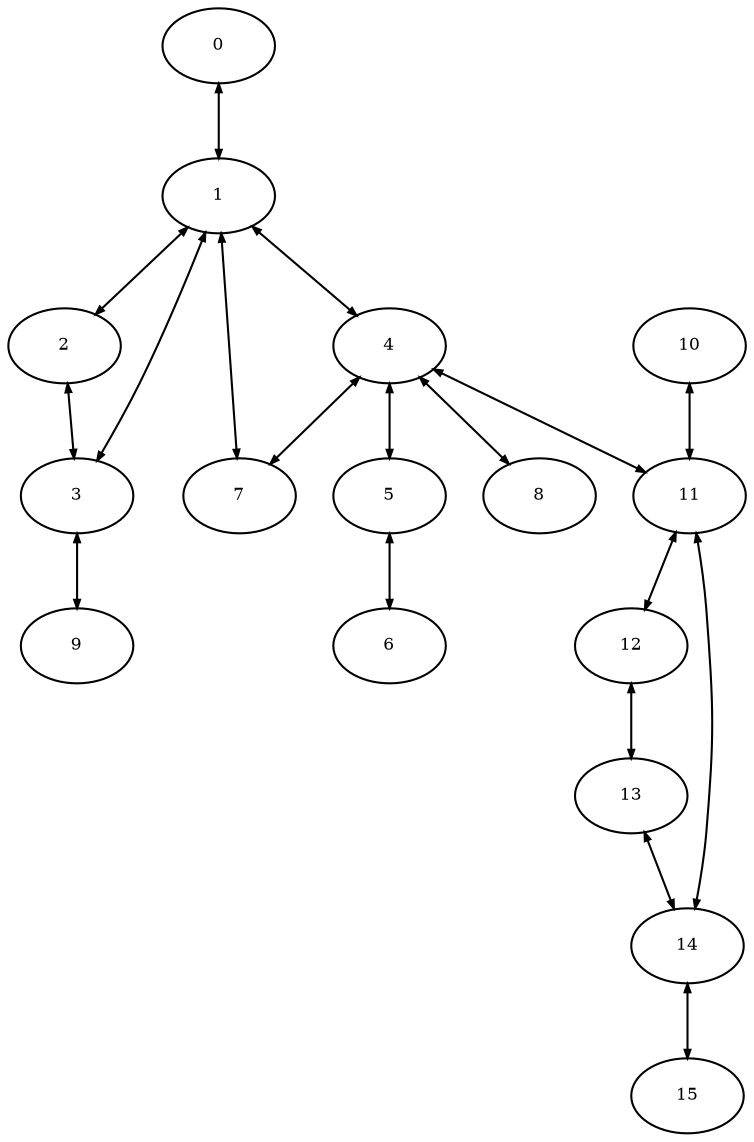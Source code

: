 digraph Map {
graph[overlap = false, splines = true];
edge[arrowsize = 0.4];
node[fontsize = 8, margin = "0.07,0.02"];
"0" -> "1" [dir = both];
"1" -> "2" [dir = both];
"1" -> "3" [dir = both];
"1" -> "4" [dir = both];
"1" -> "7" [dir = both];
"2" -> "3" [dir = both];
"3" -> "9" [dir = both];
"4" -> "5" [dir = both];
"4" -> "7" [dir = both];
"4" -> "8" [dir = both];
"4" -> "11" [dir = both];
"5" -> "6" [dir = both];
"10" -> "11" [dir = both];
"11" -> "12" [dir = both];
"11" -> "14" [dir = both];
"12" -> "13" [dir = both];
"13" -> "14" [dir = both];
"14" -> "15" [dir = both];
}
